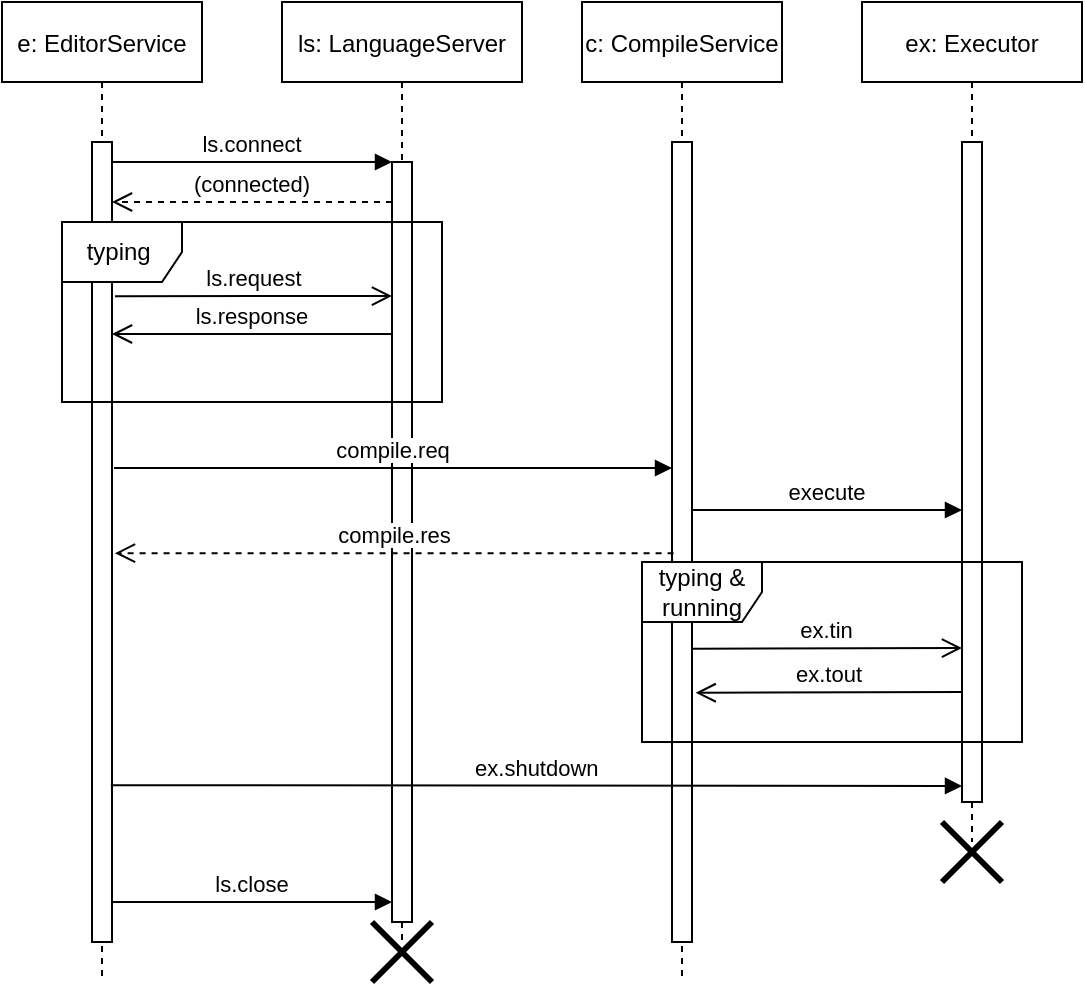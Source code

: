 <mxfile version="15.7.3" type="github">
  <diagram id="kgpKYQtTHZ0yAKxKKP6v" name="Page-1">
    <mxGraphModel dx="867" dy="545" grid="1" gridSize="10" guides="1" tooltips="1" connect="1" arrows="1" fold="1" page="1" pageScale="1" pageWidth="850" pageHeight="1100" math="0" shadow="0">
      <root>
        <mxCell id="0" />
        <mxCell id="1" parent="0" />
        <mxCell id="3nuBFxr9cyL0pnOWT2aG-1" value="e: EditorService" style="shape=umlLifeline;perimeter=lifelinePerimeter;container=1;collapsible=0;recursiveResize=0;rounded=0;shadow=0;strokeWidth=1;" parent="1" vertex="1">
          <mxGeometry x="120" y="80" width="100" height="490" as="geometry" />
        </mxCell>
        <mxCell id="3nuBFxr9cyL0pnOWT2aG-2" value="" style="points=[];perimeter=orthogonalPerimeter;rounded=0;shadow=0;strokeWidth=1;" parent="3nuBFxr9cyL0pnOWT2aG-1" vertex="1">
          <mxGeometry x="45" y="70" width="10" height="400" as="geometry" />
        </mxCell>
        <mxCell id="3nuBFxr9cyL0pnOWT2aG-5" value="ls: LanguageServer" style="shape=umlLifeline;perimeter=lifelinePerimeter;container=1;collapsible=0;recursiveResize=0;rounded=0;shadow=0;strokeWidth=1;" parent="1" vertex="1">
          <mxGeometry x="260" y="80" width="120" height="470" as="geometry" />
        </mxCell>
        <mxCell id="3nuBFxr9cyL0pnOWT2aG-6" value="" style="points=[];perimeter=orthogonalPerimeter;rounded=0;shadow=0;strokeWidth=1;" parent="3nuBFxr9cyL0pnOWT2aG-5" vertex="1">
          <mxGeometry x="55" y="80" width="10" height="380" as="geometry" />
        </mxCell>
        <mxCell id="ZDQ0MHAkUONQDT-dGgTB-1" value="(connected)" style="verticalAlign=bottom;endArrow=open;dashed=1;endSize=8;exitX=0;exitY=0.95;shadow=0;strokeWidth=1;" parent="3nuBFxr9cyL0pnOWT2aG-5" edge="1">
          <mxGeometry relative="1" as="geometry">
            <mxPoint x="-85" y="100.0" as="targetPoint" />
            <mxPoint x="55" y="100.0" as="sourcePoint" />
          </mxGeometry>
        </mxCell>
        <mxCell id="ZDQ0MHAkUONQDT-dGgTB-15" value="ls.close" style="verticalAlign=bottom;endArrow=block;entryX=0;entryY=0;shadow=0;strokeWidth=1;" parent="3nuBFxr9cyL0pnOWT2aG-5" edge="1">
          <mxGeometry relative="1" as="geometry">
            <mxPoint x="-85" y="450.0" as="sourcePoint" />
            <mxPoint x="55" y="450.0" as="targetPoint" />
          </mxGeometry>
        </mxCell>
        <mxCell id="ZDQ0MHAkUONQDT-dGgTB-16" value="" style="shape=umlDestroy;whiteSpace=wrap;html=1;strokeWidth=3;" parent="3nuBFxr9cyL0pnOWT2aG-5" vertex="1">
          <mxGeometry x="45" y="460" width="30" height="30" as="geometry" />
        </mxCell>
        <mxCell id="ZDQ0MHAkUONQDT-dGgTB-20" value="typing&amp;nbsp;" style="shape=umlFrame;whiteSpace=wrap;html=1;" parent="3nuBFxr9cyL0pnOWT2aG-5" vertex="1">
          <mxGeometry x="-110" y="110" width="190" height="90" as="geometry" />
        </mxCell>
        <mxCell id="3nuBFxr9cyL0pnOWT2aG-7" value="ls.response" style="verticalAlign=bottom;endArrow=open;endSize=8;exitX=0;exitY=0.95;shadow=0;strokeWidth=1;" parent="1" edge="1">
          <mxGeometry relative="1" as="geometry">
            <mxPoint x="175" y="246.0" as="targetPoint" />
            <mxPoint x="315" y="246.0" as="sourcePoint" />
          </mxGeometry>
        </mxCell>
        <mxCell id="3nuBFxr9cyL0pnOWT2aG-8" value="ls.connect" style="verticalAlign=bottom;endArrow=block;entryX=0;entryY=0;shadow=0;strokeWidth=1;" parent="1" source="3nuBFxr9cyL0pnOWT2aG-2" target="3nuBFxr9cyL0pnOWT2aG-6" edge="1">
          <mxGeometry relative="1" as="geometry">
            <mxPoint x="275" y="160" as="sourcePoint" />
          </mxGeometry>
        </mxCell>
        <mxCell id="3nuBFxr9cyL0pnOWT2aG-10" value="ls.request" style="verticalAlign=bottom;endArrow=open;endSize=8;shadow=0;strokeWidth=1;exitX=1.148;exitY=0.469;exitDx=0;exitDy=0;exitPerimeter=0;" parent="1" edge="1">
          <mxGeometry relative="1" as="geometry">
            <mxPoint x="315" y="227.0" as="targetPoint" />
            <mxPoint x="176.48" y="227.11" as="sourcePoint" />
          </mxGeometry>
        </mxCell>
        <mxCell id="ZDQ0MHAkUONQDT-dGgTB-4" value="c: CompileService" style="shape=umlLifeline;perimeter=lifelinePerimeter;container=1;collapsible=0;recursiveResize=0;rounded=0;shadow=0;strokeWidth=1;" parent="1" vertex="1">
          <mxGeometry x="410" y="80" width="100" height="490" as="geometry" />
        </mxCell>
        <mxCell id="ZDQ0MHAkUONQDT-dGgTB-5" value="" style="points=[];perimeter=orthogonalPerimeter;rounded=0;shadow=0;strokeWidth=1;" parent="ZDQ0MHAkUONQDT-dGgTB-4" vertex="1">
          <mxGeometry x="45" y="70" width="10" height="400" as="geometry" />
        </mxCell>
        <mxCell id="ZDQ0MHAkUONQDT-dGgTB-6" value="compile.req" style="verticalAlign=bottom;startArrow=none;endArrow=block;startSize=8;shadow=0;strokeWidth=1;startFill=0;" parent="ZDQ0MHAkUONQDT-dGgTB-4" edge="1">
          <mxGeometry relative="1" as="geometry">
            <mxPoint x="-234" y="233" as="sourcePoint" />
            <mxPoint x="45" y="233" as="targetPoint" />
          </mxGeometry>
        </mxCell>
        <mxCell id="ZDQ0MHAkUONQDT-dGgTB-7" value="ex: Executor" style="shape=umlLifeline;perimeter=lifelinePerimeter;container=1;collapsible=0;recursiveResize=0;rounded=0;shadow=0;strokeWidth=1;" parent="1" vertex="1">
          <mxGeometry x="550" y="80" width="110" height="420" as="geometry" />
        </mxCell>
        <mxCell id="ZDQ0MHAkUONQDT-dGgTB-8" value="" style="points=[];perimeter=orthogonalPerimeter;rounded=0;shadow=0;strokeWidth=1;" parent="ZDQ0MHAkUONQDT-dGgTB-7" vertex="1">
          <mxGeometry x="50" y="70" width="10" height="330" as="geometry" />
        </mxCell>
        <mxCell id="ZDQ0MHAkUONQDT-dGgTB-17" value="" style="shape=umlDestroy;whiteSpace=wrap;html=1;strokeWidth=3;" parent="ZDQ0MHAkUONQDT-dGgTB-7" vertex="1">
          <mxGeometry x="40" y="410" width="30" height="30" as="geometry" />
        </mxCell>
        <mxCell id="ZDQ0MHAkUONQDT-dGgTB-19" value="typing &amp;amp; running" style="shape=umlFrame;whiteSpace=wrap;html=1;" parent="ZDQ0MHAkUONQDT-dGgTB-7" vertex="1">
          <mxGeometry x="-110" y="280" width="190" height="90" as="geometry" />
        </mxCell>
        <mxCell id="ZDQ0MHAkUONQDT-dGgTB-10" value="execute" style="verticalAlign=bottom;endArrow=block;shadow=0;strokeWidth=1;" parent="1" edge="1">
          <mxGeometry relative="1" as="geometry">
            <mxPoint x="465" y="334.0" as="sourcePoint" />
            <mxPoint x="600" y="334" as="targetPoint" />
          </mxGeometry>
        </mxCell>
        <mxCell id="ZDQ0MHAkUONQDT-dGgTB-11" value="compile.res" style="verticalAlign=bottom;endArrow=open;dashed=1;endSize=8;shadow=0;strokeWidth=1;entryX=1.148;entryY=0.404;entryDx=0;entryDy=0;entryPerimeter=0;exitX=0.079;exitY=0.404;exitDx=0;exitDy=0;exitPerimeter=0;" parent="1" edge="1">
          <mxGeometry relative="1" as="geometry">
            <mxPoint x="176.48" y="355.6" as="targetPoint" />
            <mxPoint x="455.79" y="355.6" as="sourcePoint" />
          </mxGeometry>
        </mxCell>
        <mxCell id="ZDQ0MHAkUONQDT-dGgTB-12" value="ex.tout" style="verticalAlign=bottom;endArrow=open;endSize=8;exitX=0;exitY=0.95;shadow=0;strokeWidth=1;entryX=1.183;entryY=0.726;entryDx=0;entryDy=0;entryPerimeter=0;" parent="1" edge="1">
          <mxGeometry relative="1" as="geometry">
            <mxPoint x="466.83" y="425.4" as="targetPoint" />
            <mxPoint x="600" y="425.0" as="sourcePoint" />
          </mxGeometry>
        </mxCell>
        <mxCell id="ZDQ0MHAkUONQDT-dGgTB-13" value="ex.tin" style="verticalAlign=bottom;endArrow=open;endSize=8;shadow=0;strokeWidth=1;exitX=0.976;exitY=0.671;exitDx=0;exitDy=0;exitPerimeter=0;" parent="1" edge="1">
          <mxGeometry relative="1" as="geometry">
            <mxPoint x="600" y="403" as="targetPoint" />
            <mxPoint x="464.76" y="403.4" as="sourcePoint" />
          </mxGeometry>
        </mxCell>
        <mxCell id="ZDQ0MHAkUONQDT-dGgTB-14" value="ex.shutdown" style="verticalAlign=bottom;startArrow=none;endArrow=block;startSize=8;shadow=0;strokeWidth=1;startFill=0;exitX=0.941;exitY=0.804;exitDx=0;exitDy=0;exitPerimeter=0;" parent="1" source="3nuBFxr9cyL0pnOWT2aG-2" edge="1">
          <mxGeometry relative="1" as="geometry">
            <mxPoint x="180" y="470" as="sourcePoint" />
            <mxPoint x="600" y="472" as="targetPoint" />
          </mxGeometry>
        </mxCell>
      </root>
    </mxGraphModel>
  </diagram>
</mxfile>
